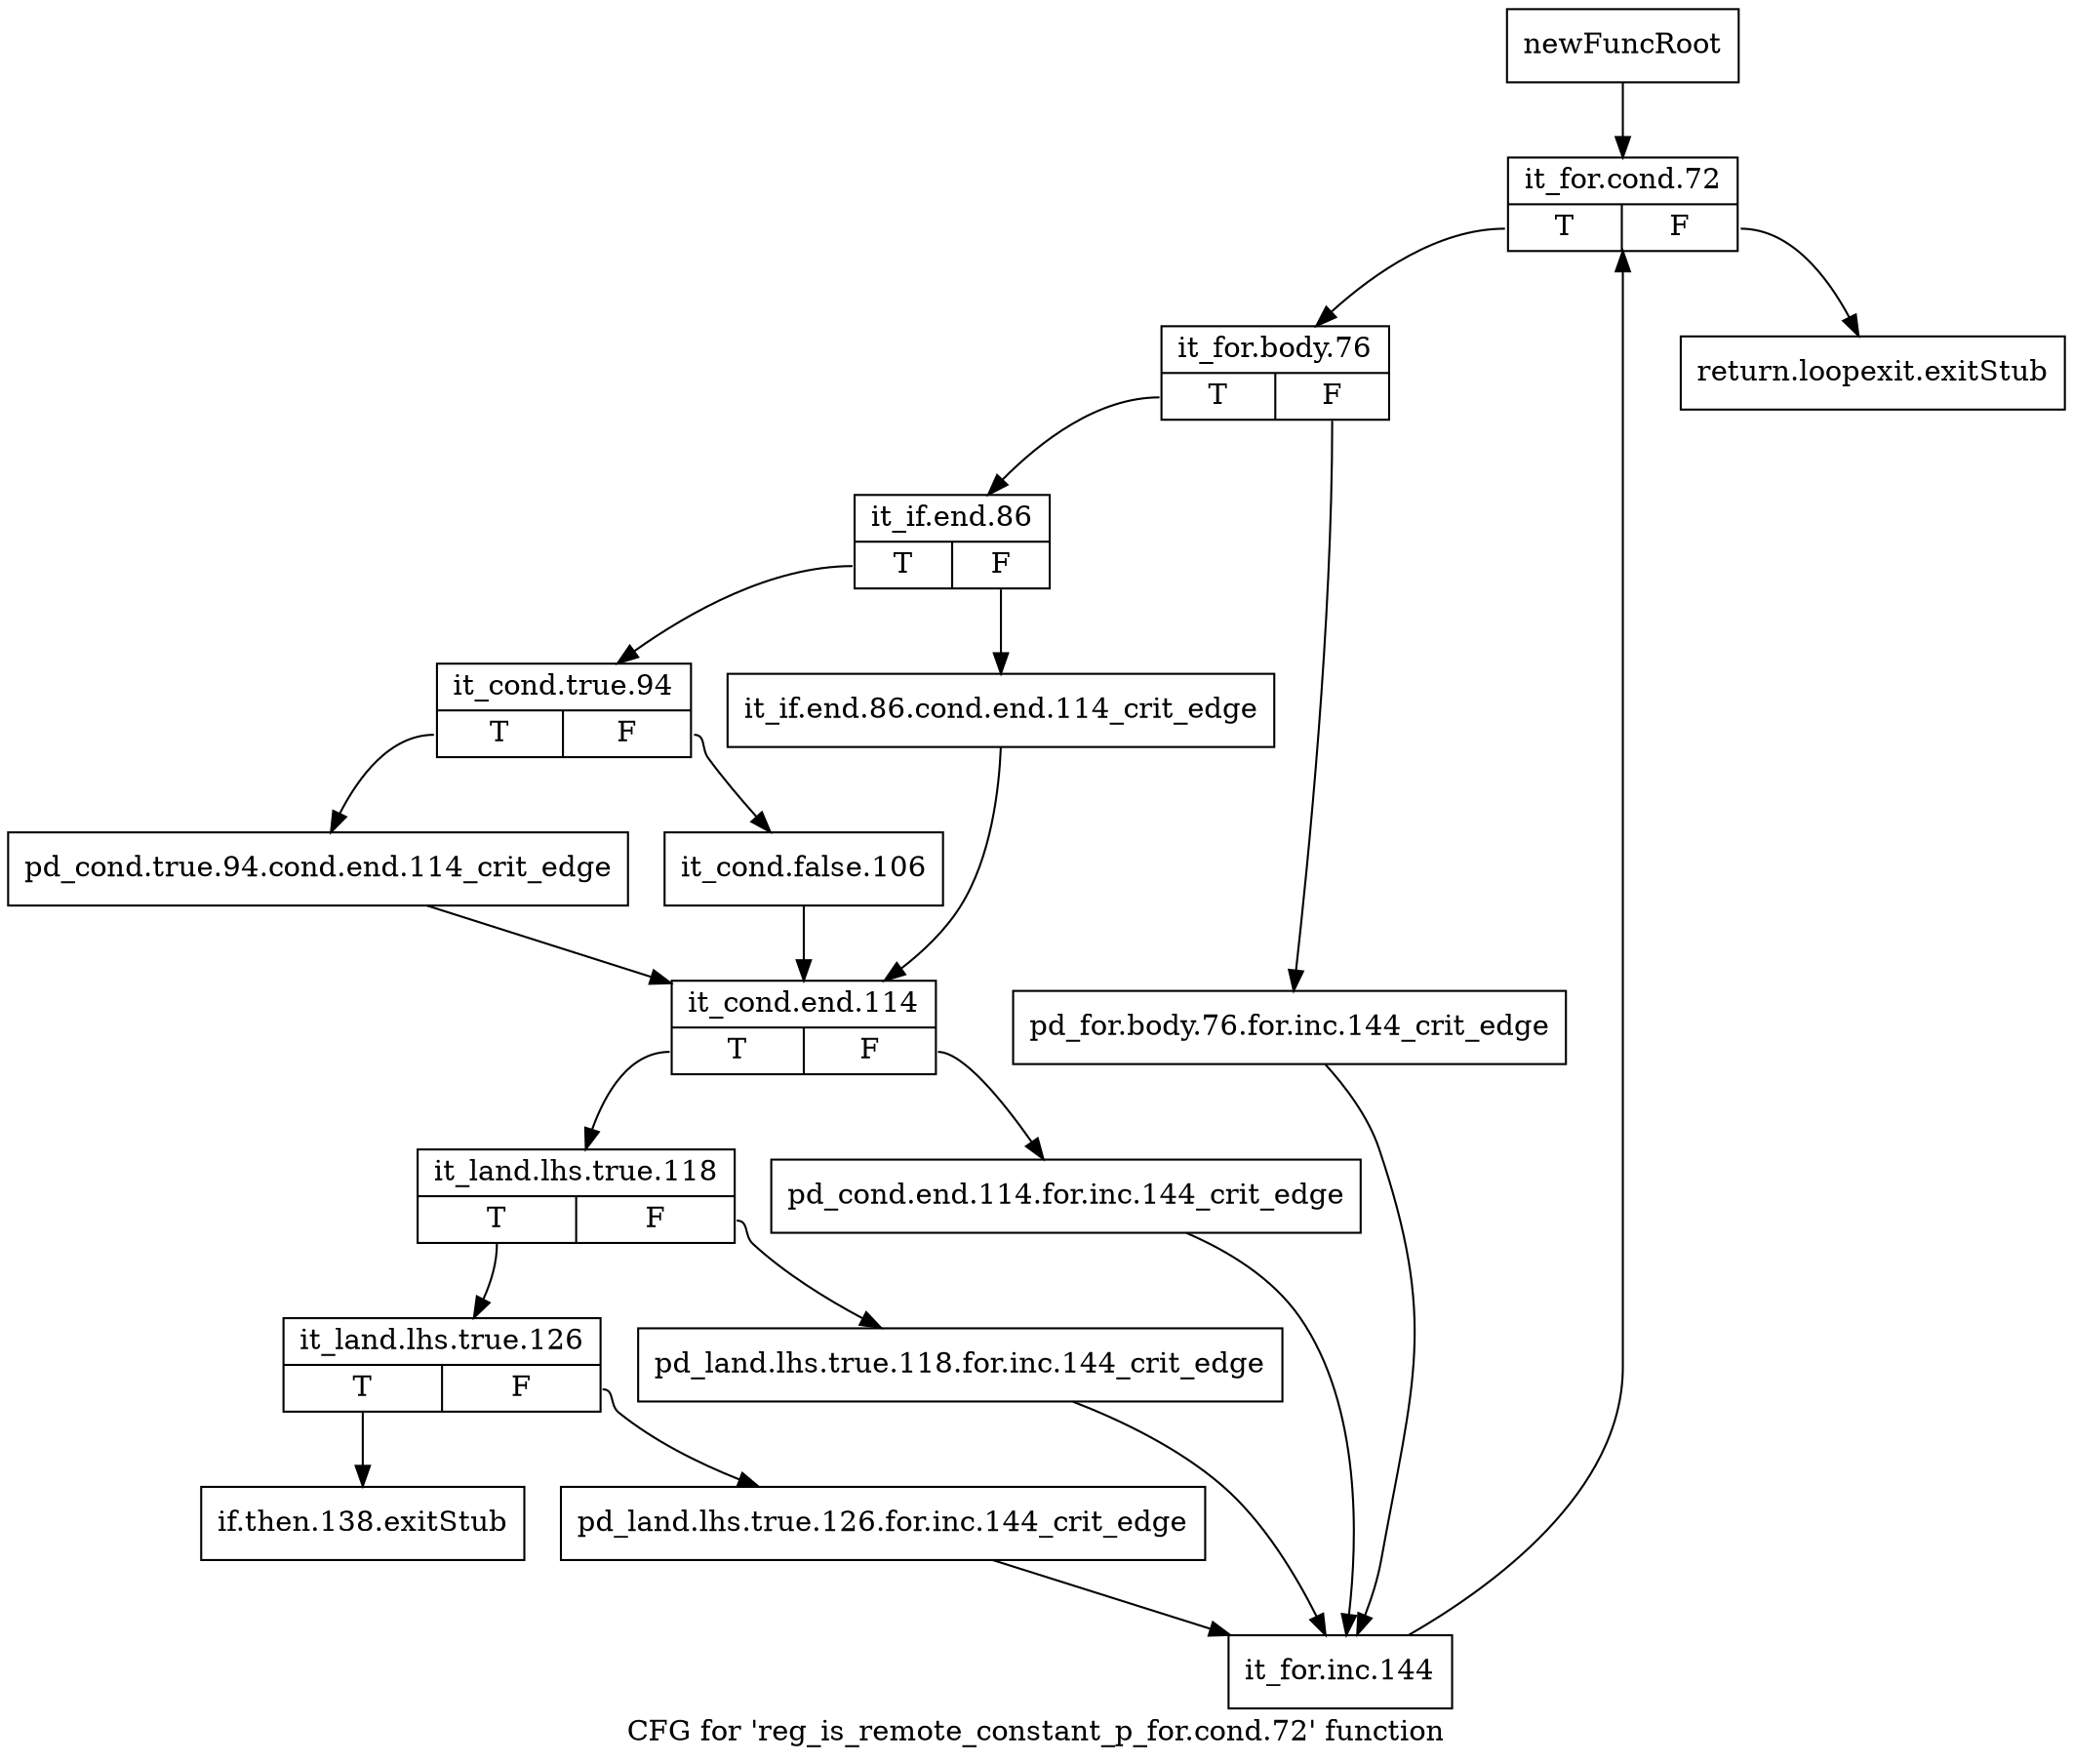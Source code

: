 digraph "CFG for 'reg_is_remote_constant_p_for.cond.72' function" {
	label="CFG for 'reg_is_remote_constant_p_for.cond.72' function";

	Node0xbab7940 [shape=record,label="{newFuncRoot}"];
	Node0xbab7940 -> Node0xbac1e90;
	Node0xbac1df0 [shape=record,label="{return.loopexit.exitStub}"];
	Node0xbac1e40 [shape=record,label="{if.then.138.exitStub}"];
	Node0xbac1e90 [shape=record,label="{it_for.cond.72|{<s0>T|<s1>F}}"];
	Node0xbac1e90:s0 -> Node0xbac1ee0;
	Node0xbac1e90:s1 -> Node0xbac1df0;
	Node0xbac1ee0 [shape=record,label="{it_for.body.76|{<s0>T|<s1>F}}"];
	Node0xbac1ee0:s0 -> Node0xbac1f80;
	Node0xbac1ee0:s1 -> Node0xbac1f30;
	Node0xbac1f30 [shape=record,label="{pd_for.body.76.for.inc.144_crit_edge}"];
	Node0xbac1f30 -> Node0xbac22f0;
	Node0xbac1f80 [shape=record,label="{it_if.end.86|{<s0>T|<s1>F}}"];
	Node0xbac1f80:s0 -> Node0xbac2020;
	Node0xbac1f80:s1 -> Node0xbac1fd0;
	Node0xbac1fd0 [shape=record,label="{it_if.end.86.cond.end.114_crit_edge}"];
	Node0xbac1fd0 -> Node0xbac2110;
	Node0xbac2020 [shape=record,label="{it_cond.true.94|{<s0>T|<s1>F}}"];
	Node0xbac2020:s0 -> Node0xbac20c0;
	Node0xbac2020:s1 -> Node0xbac2070;
	Node0xbac2070 [shape=record,label="{it_cond.false.106}"];
	Node0xbac2070 -> Node0xbac2110;
	Node0xbac20c0 [shape=record,label="{pd_cond.true.94.cond.end.114_crit_edge}"];
	Node0xbac20c0 -> Node0xbac2110;
	Node0xbac2110 [shape=record,label="{it_cond.end.114|{<s0>T|<s1>F}}"];
	Node0xbac2110:s0 -> Node0xbac21b0;
	Node0xbac2110:s1 -> Node0xbac2160;
	Node0xbac2160 [shape=record,label="{pd_cond.end.114.for.inc.144_crit_edge}"];
	Node0xbac2160 -> Node0xbac22f0;
	Node0xbac21b0 [shape=record,label="{it_land.lhs.true.118|{<s0>T|<s1>F}}"];
	Node0xbac21b0:s0 -> Node0xbac2250;
	Node0xbac21b0:s1 -> Node0xbac2200;
	Node0xbac2200 [shape=record,label="{pd_land.lhs.true.118.for.inc.144_crit_edge}"];
	Node0xbac2200 -> Node0xbac22f0;
	Node0xbac2250 [shape=record,label="{it_land.lhs.true.126|{<s0>T|<s1>F}}"];
	Node0xbac2250:s0 -> Node0xbac1e40;
	Node0xbac2250:s1 -> Node0xbac22a0;
	Node0xbac22a0 [shape=record,label="{pd_land.lhs.true.126.for.inc.144_crit_edge}"];
	Node0xbac22a0 -> Node0xbac22f0;
	Node0xbac22f0 [shape=record,label="{it_for.inc.144}"];
	Node0xbac22f0 -> Node0xbac1e90;
}
